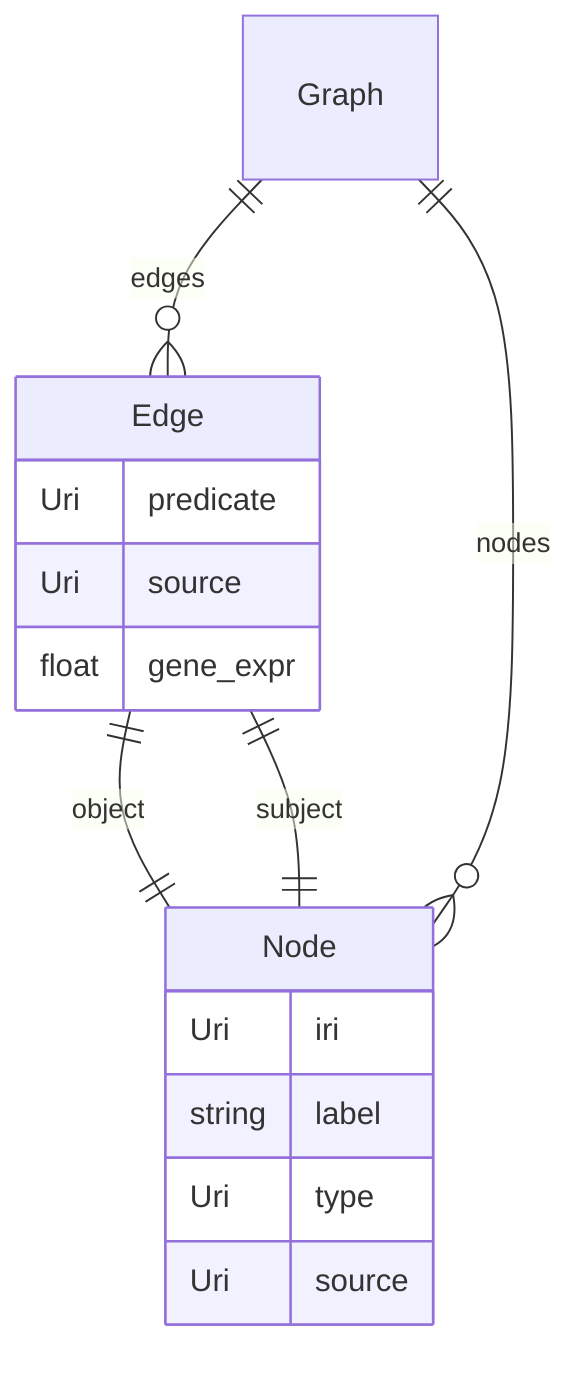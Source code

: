 erDiagram
Edge {
    Uri predicate  
    Uri source  
    float gene_expr  
}
Graph {

}
Node {
    Uri iri  
    string label  
    Uri type  
    Uri source  
}

Edge ||--|| Node : "object"
Edge ||--|| Node : "subject"
Graph ||--}o Edge : "edges"
Graph ||--}o Node : "nodes"